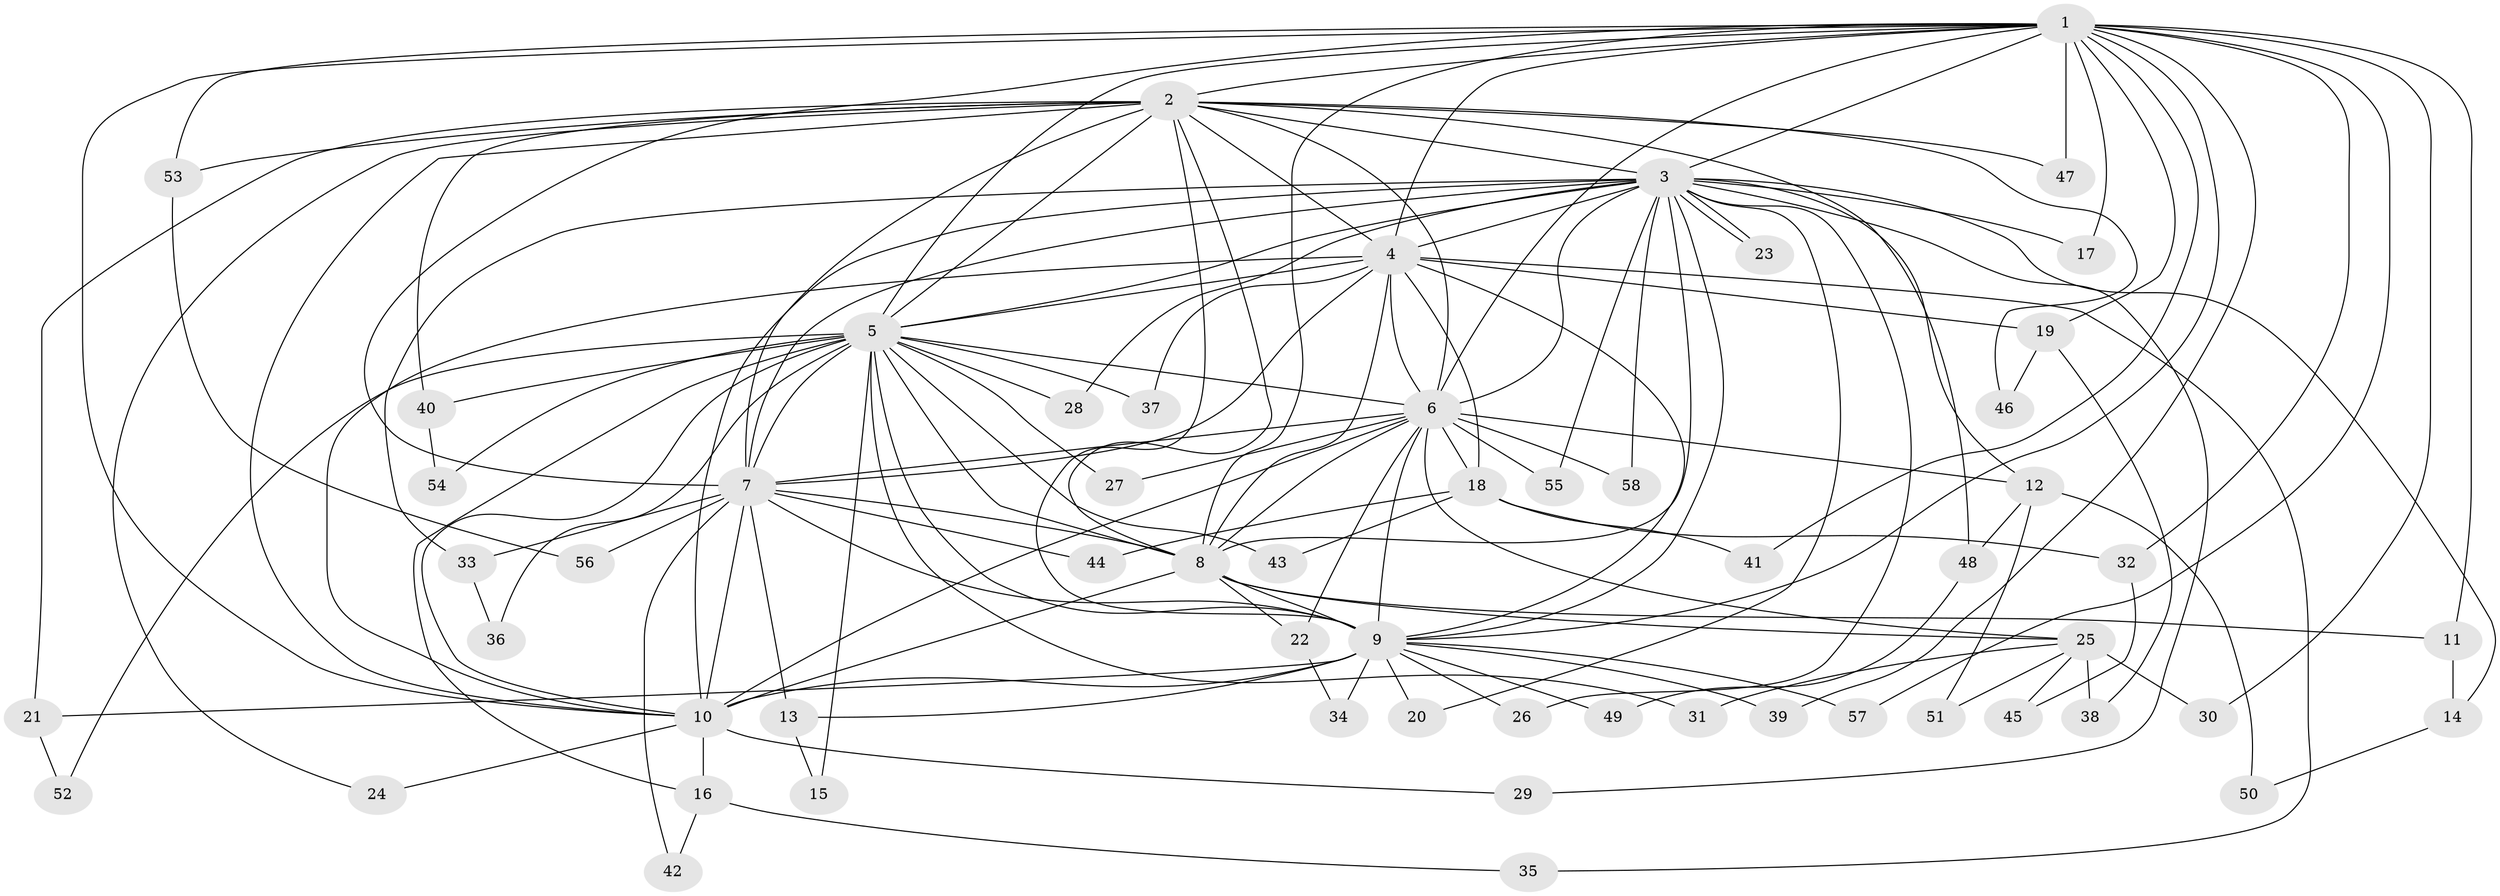 // coarse degree distribution, {16: 0.05, 14: 0.025, 25: 0.025, 10: 0.025, 12: 0.025, 13: 0.025, 15: 0.025, 4: 0.075, 3: 0.125, 2: 0.525, 6: 0.025, 7: 0.025, 1: 0.025}
// Generated by graph-tools (version 1.1) at 2025/51/02/27/25 19:51:50]
// undirected, 58 vertices, 141 edges
graph export_dot {
graph [start="1"]
  node [color=gray90,style=filled];
  1;
  2;
  3;
  4;
  5;
  6;
  7;
  8;
  9;
  10;
  11;
  12;
  13;
  14;
  15;
  16;
  17;
  18;
  19;
  20;
  21;
  22;
  23;
  24;
  25;
  26;
  27;
  28;
  29;
  30;
  31;
  32;
  33;
  34;
  35;
  36;
  37;
  38;
  39;
  40;
  41;
  42;
  43;
  44;
  45;
  46;
  47;
  48;
  49;
  50;
  51;
  52;
  53;
  54;
  55;
  56;
  57;
  58;
  1 -- 2;
  1 -- 3;
  1 -- 4;
  1 -- 5;
  1 -- 6;
  1 -- 7;
  1 -- 8;
  1 -- 9;
  1 -- 10;
  1 -- 11;
  1 -- 17;
  1 -- 19;
  1 -- 30;
  1 -- 32;
  1 -- 39;
  1 -- 41;
  1 -- 47;
  1 -- 53;
  1 -- 57;
  2 -- 3;
  2 -- 4;
  2 -- 5;
  2 -- 6;
  2 -- 7;
  2 -- 8;
  2 -- 9;
  2 -- 10;
  2 -- 21;
  2 -- 24;
  2 -- 40;
  2 -- 46;
  2 -- 47;
  2 -- 48;
  2 -- 53;
  3 -- 4;
  3 -- 5;
  3 -- 6;
  3 -- 7;
  3 -- 8;
  3 -- 9;
  3 -- 10;
  3 -- 12;
  3 -- 14;
  3 -- 17;
  3 -- 20;
  3 -- 23;
  3 -- 23;
  3 -- 26;
  3 -- 28;
  3 -- 29;
  3 -- 33;
  3 -- 55;
  3 -- 58;
  4 -- 5;
  4 -- 6;
  4 -- 7;
  4 -- 8;
  4 -- 9;
  4 -- 10;
  4 -- 18;
  4 -- 19;
  4 -- 35;
  4 -- 37;
  5 -- 6;
  5 -- 7;
  5 -- 8;
  5 -- 9;
  5 -- 10;
  5 -- 15;
  5 -- 16;
  5 -- 27;
  5 -- 28;
  5 -- 31;
  5 -- 36;
  5 -- 37;
  5 -- 40;
  5 -- 43;
  5 -- 52;
  5 -- 54;
  6 -- 7;
  6 -- 8;
  6 -- 9;
  6 -- 10;
  6 -- 12;
  6 -- 18;
  6 -- 22;
  6 -- 25;
  6 -- 27;
  6 -- 55;
  6 -- 58;
  7 -- 8;
  7 -- 9;
  7 -- 10;
  7 -- 13;
  7 -- 33;
  7 -- 42;
  7 -- 44;
  7 -- 56;
  8 -- 9;
  8 -- 10;
  8 -- 11;
  8 -- 22;
  8 -- 25;
  9 -- 10;
  9 -- 13;
  9 -- 20;
  9 -- 21;
  9 -- 26;
  9 -- 34;
  9 -- 39;
  9 -- 49;
  9 -- 57;
  10 -- 16;
  10 -- 24;
  10 -- 29;
  11 -- 14;
  12 -- 48;
  12 -- 50;
  12 -- 51;
  13 -- 15;
  14 -- 50;
  16 -- 35;
  16 -- 42;
  18 -- 32;
  18 -- 41;
  18 -- 43;
  18 -- 44;
  19 -- 38;
  19 -- 46;
  21 -- 52;
  22 -- 34;
  25 -- 30;
  25 -- 31;
  25 -- 38;
  25 -- 45;
  25 -- 51;
  32 -- 45;
  33 -- 36;
  40 -- 54;
  48 -- 49;
  53 -- 56;
}
